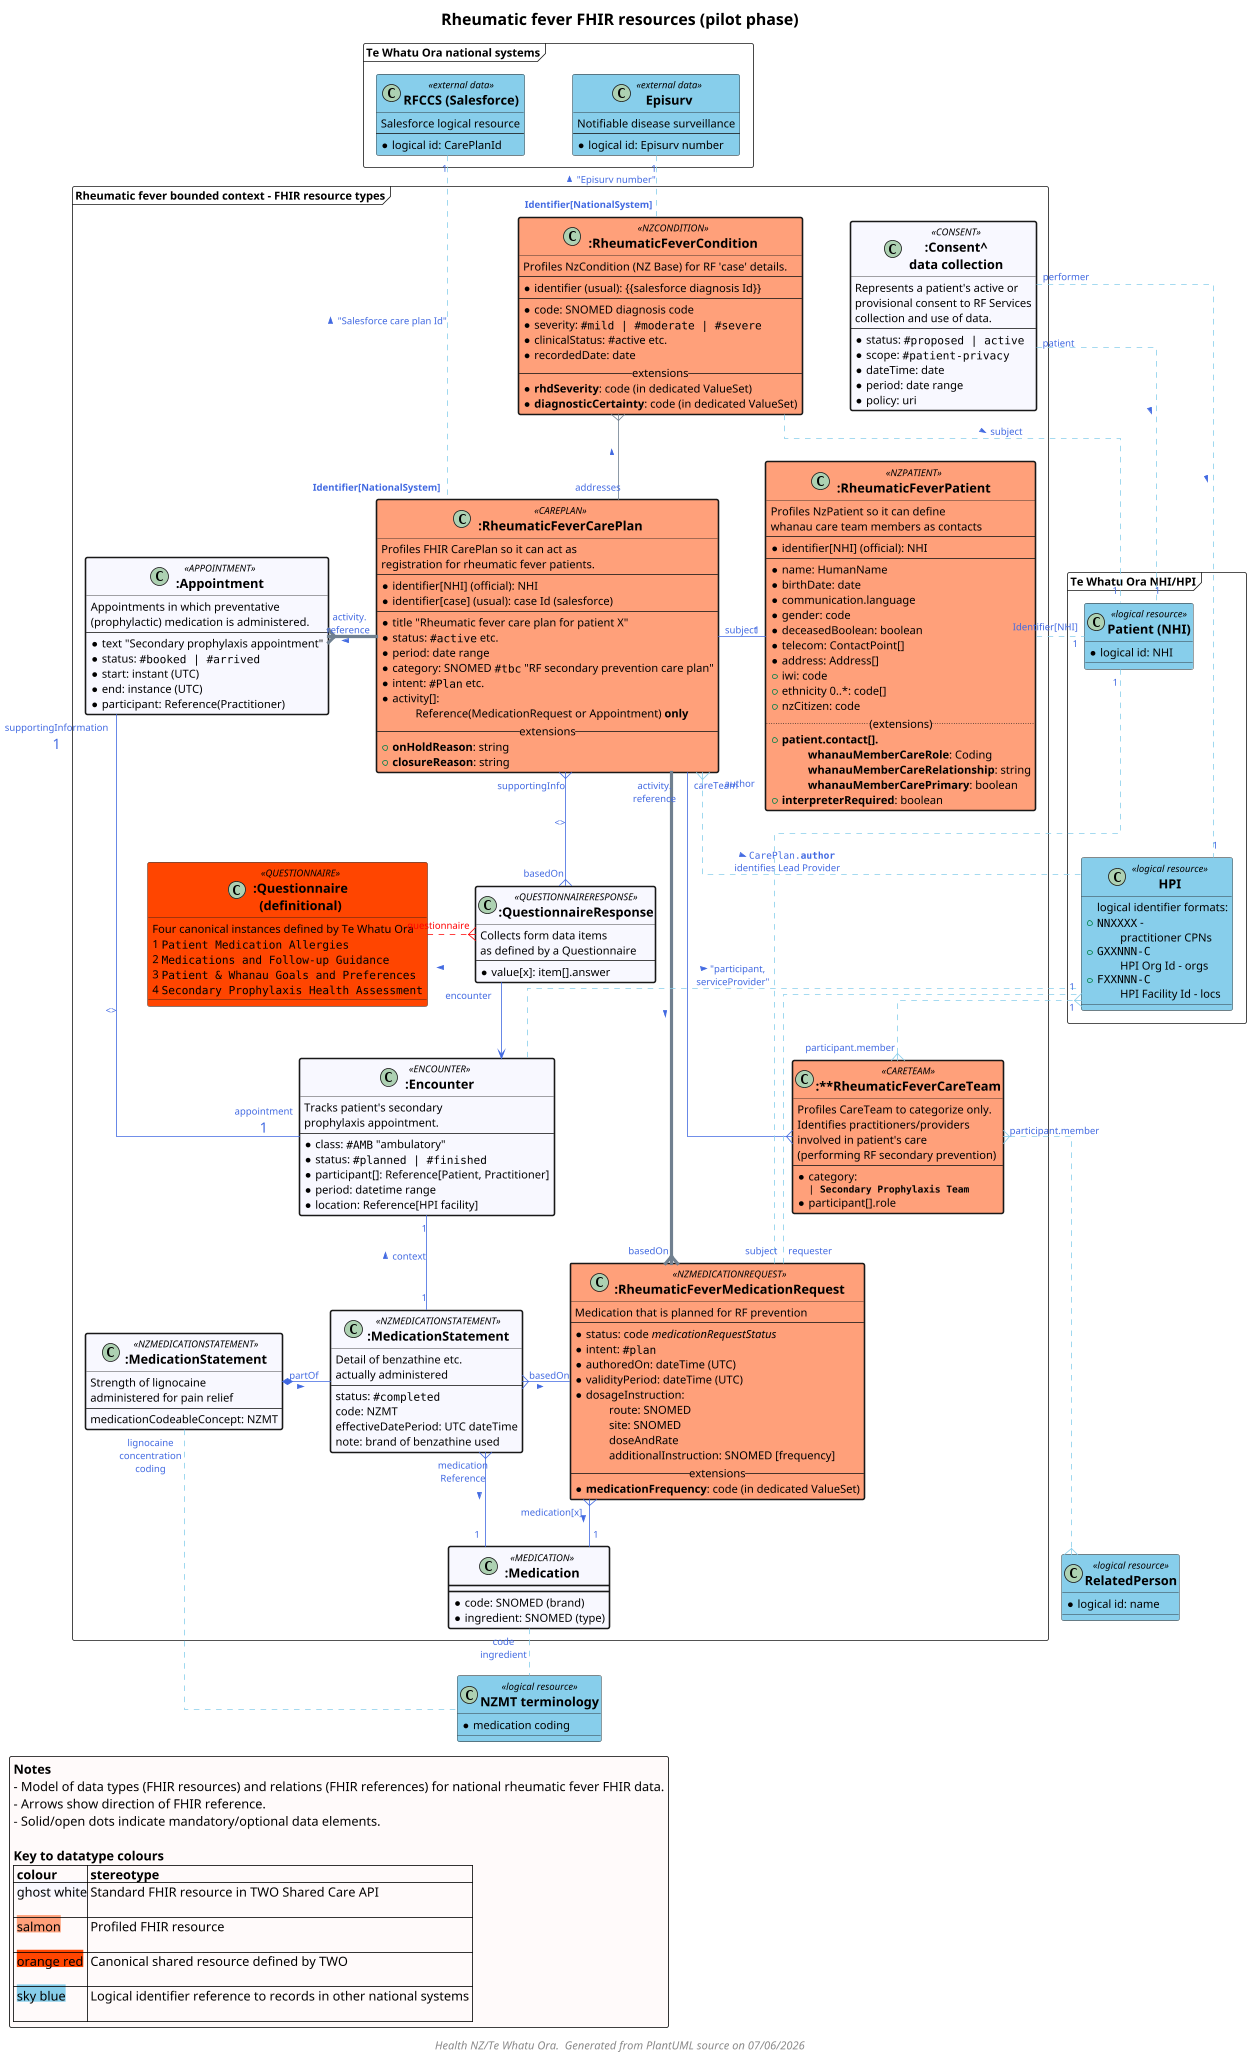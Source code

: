 @startuml FHIR-resource-model-rheumaticfever-pilot

top to bottom direction
scale 400 width

skinparam ActivityDiamondBackgroundColor #RoyalBlue
skinparam ArrowColor #RoyalBlue   
skinparam ArrowFontColor #RoyalBlue   
skinparam ArrowFontSize 12
skinparam ArrowMessageAlignment right
skinparam BoxPadding 10
skinparam ClassFontSize 16
skinparam ClassFontStyle bold
skinparam dpi 300
skinparam FooterFontSize 14
skinparam FooterFontStyle italic
skinparam LegendBackgroundColor #Snow
skinparam LegendFontName Helvetica
skinparam LegendFontSize 16
skinparam linetype ortho
skinparam nodesep 60
skinparam NoteBackgroundColor #LightYellow
skinparam NoteFontSize 15
skinparam NoteTextAlignment left
skinparam ranksep 60
skinparam roundcorner 5
skinparam TitleFontSize 20

title "Rheumatic fever FHIR resources (pilot phase)"

frame "Rheumatic fever bounded context - FHIR resource types" as HNZMain {

  ' class "AllergyIntolerance" as Allergy #LightSalmon ##[bold] {
  '   Represents a patient allergy or
  '   intolerance relating to R/F
  '   penicillin medications.
  '   ----
  '   +code: SNOMED
  '   +category: SNOMED
  '   +reference: subject (patient)
  '   +reference: asserter (source)
  '   +complex[]: reaction
  '
  ' }
  
  class ":Appointment" as APPT <<APPOINTMENT>> #GhostWhite ##[bold] {
    Appointments in which preventative 
    (prophylactic) medication is administered.
    ----
    * text "Secondary prophylaxis appointment"
    * status: ""#booked | #arrived""
    * start: instant (UTC)
    * end: instance (UTC)
    * participant: Reference(Practitioner)
  }


  class ":RheumaticFeverCarePlan" as CP <<CAREPLAN>> #LightSalmon ##[bold] {
    Profiles FHIR CarePlan so it can act as 
    registration for rheumatic fever patients. 
    ---
    *identifier[NHI] (official): NHI
    *identifier[case] (usual): case Id (salesforce)
    ---
    * title "Rheumatic fever care plan for patient X"
    * status: ""#active"" etc.
    * period: date range
    * category: SNOMED ""#tbc"" "RF secondary prevention care plan"
    * intent: ""#Plan"" etc.
    * activity[]: 
      \tReference(MedicationRequest or Appointment) **only**
    -- extensions --
      + **onHoldReason**: string
      + **closureReason**: string
  }

  class ":RheumaticFeverPatient" as RfPatient <<NZPATIENT>> #LightSalmon ##[bold] {
    Profiles NzPatient so it can define
    whanau care team members as contacts 
    ---
    *identifier[NHI] (official): NHI
    ---
    *name: HumanName
    *birthDate: date
    *communication.language
    *gender: code
    *deceasedBoolean: boolean
    *telecom: ContactPoint[]
    *address: Address[]
    +iwi: code
    +ethnicity 0..*: code[]
    +nzCitizen: code
    .. (extensions)..
    +**patient.contact[].**
      \t **whanauMemberCareRole**: Coding
      \t **whanauMemberCareRelationship**: string
      \t **whanauMemberCarePrimary**: boolean
    +**interpreterRequired**: boolean
  }

  class ":**RheumaticFeverCareTeam" as CareTeam <<CARETEAM>> #LightSalmon ##[bold] {
    Profiles CareTeam to categorize only.
    Identifies practitioners/providers
    involved in patient's care 
      (performing RF secondary prevention)
    ---
    * category: 
      <size:12>""| **Secondary Prophylaxis Team**""
    * participant[].role
  }

  class ":Consent^\ndata collection" as Consent <<CONSENT>> #GhostWhite ##[bold] {
      Represents a patient's active or
      provisional consent to RF Services 
      collection and use of data.
      ----
      * status: ""#proposed | active"" 
      * scope: ""#patient-privacy""
      * dateTime: date
      * period: date range
      * policy: uri
  }


  class ":RheumaticFeverCondition" as Condition <<NZCONDITION>> #LightSalmon ##[bold] {
    Profiles NzCondition (NZ Base) for RF 'case' details.
    ---
    * identifier (usual): {{salesforce diagnosis Id}}
    ---
     * code: SNOMED diagnosis code
     * severity: ""#mild | #moderate | #severe""
     * clinicalStatus: #active etc.
     * recordedDate: date
    -- extensions --
      * **rhdSeverity**: code (in dedicated ValueSet)
      * **diagnosticCertainty**: code (in dedicated ValueSet)
  }

  class ":Medication" as MED <<MEDICATION>> #GhostWhite ##[bold] {
    * code: SNOMED (brand)
    * ingredient: SNOMED (type)
  }

  class ":RheumaticFeverMedicationRequest" as MEDREQ <<NZMEDICATIONREQUEST>> #LightSalmon ##[bold] {
    Medication that is planned for RF prevention
    ---
    *status: code //medicationRequestStatus//
    *intent: ""#plan""
    *authoredOn: dateTime (UTC)
    *validityPeriod: dateTime (UTC)
    * dosageInstruction:
      \troute: SNOMED
      \tsite: SNOMED
      \tdoseAndRate
      \tadditionalInstruction: SNOMED [frequency]
    -- extensions --
      * **medicationFrequency**: code (in dedicated ValueSet)
  }

  
  class ":MedicationStatement" as MEDSTMT <<NZMEDICATIONSTATEMENT>> #GhostWhite  ##[bold] {
    Detail of benzathine etc.
    actually administered
    --
    status: ""#completed""
    code: NZMT
    effectiveDatePeriod: UTC dateTime  
    note: brand of benzathine used
  }

  class ":MedicationStatement" as CONTMEDSTMT <<NZMEDICATIONSTATEMENT>> #GhostWhite  ##[bold] {
    Strength of lignocaine 
    administered for pain relief
    --
    medicationCodeableConcept: NZMT
  }


  class ":Questionnaire\n(definitional)" as Questionnaire <<QUESTIONNAIRE>> #OrangeRed {
    Four canonical instances defined by Te Whatu Ora
    1 ""Patient Medication Allergies""
    2 ""Medications and Follow-up Guidance""
    3 ""Patient & Whanau Goals and Preferences""
    4 ""Secondary Prophylaxis Health Assessment""
  }

  class ":QuestionnaireResponse" as QR <<QUESTIONNAIRERESPONSE>> #GhostWhite ##[bold] {
    Collects form data items
    as defined by a Questionnaire
    ----
    * value[x]: item[].answer
  }

  ' class ":DiagnosticReport" as DIAG #GhostWhite ##[bold] {
  '   * status: ..
  '   * code: SNOMED..
  '   ...
  '   Any diagnosis 
  '    detail as required
  '   ...
  '   +category
  ' }

  ' note as DiagNote #Yellow
  '   DiagnosticReport may be 
  '   used in future to capture
  '   diagnosis detail.
  ' end note
  ' DiagNote .l. Condition

  class ":Encounter" as Encounter <<ENCOUNTER>> #GhostWhite ##[bold] {
    Tracks patient's secondary 
    prophylaxis appointment.
    ---
    * class: ""#AMB"" "ambulatory"
    * status: ""#planned | #finished""
    * participant[]: Reference[Patient, Practitioner]
    * period: datetime range
    * location: Reference[HPI facility]
  }
}

frame "Te Whatu Ora national systems" as National {

  class "RFCCS (Salesforce)" as RFCCS <<external data>> #SkyBlue {
    Salesforce logical resource
    ---
    * logical id: CarePlanId
  }

  class "Episurv" as EPISURV <<external data>> #SkyBlue {
    Notifiable disease surveillance
    ---
    * logical id: Episurv number
  }

}

frame "Te Whatu Ora NHI/HPI" as NationalIdentifier {

  class "Patient (NHI)" as Patient <<logical resource>> #SkyBlue {
    * logical id: NHI
  }

  class "HPI" as HPI <<logical resource>> #SkyBlue {
    logical identifier formats:
    + ""NNXXXX"" - 
      \tpractitioner CPNs
    + ""GXXNNN-C""
      \tHPI Org Id - orgs
    + ""FXXNNN-C""
      \tHPI Facility Id - locs
  }

  Patient -[hidden]d- HPI

}

' ********
' * Entities outside any frame are in other bounded contexts

class "RelatedPerson" as Related <<logical resource>> #SkyBlue {
  * logical id: name
}



class "NZMT terminology" as NZMT <<logical resource>> #SkyBlue {
  * medication coding
}

' ********
' plantuml positioning

' ********
' * resource linkages

APPT "supportingInformation\n<size:18>1" -- "appointment\n<size:18>1" Encounter: <>

'Condition "1" - "1" DIAG: > "stage.\nassessment"

CP "addresses" -[#SlateGray]u-{ Condition : >
CP "supportingInfo" }--{ "basedOn" QR: <>
CP "subject" - "1" RfPatient
CP "activity.\nreference" -[#SlateGray,thickness=4]d---{ "basedOn" MEDREQ: >
CP "<color:RoyalBlue>**Identifier[NationalSystem]**" .[#SkyBlue]u. "1" RFCCS : > "<color:RoyalBlue>Salesforce care plan Id"
CP "careTeam" ---{ CareTeam
CP " activity.\nreference" -[#SlateGray,thickness=4]l-{ APPT: >
CP "author" }.[#SkyBlue,dashed]. HPI : > ""CarePlan.**author**"" \nidentifies Lead Provider

CareTeam "participant.member" }.[#SkyBlue,norank].{ HPI
CareTeam "participant.member" }.[#SkyBlue]..{ Related

Condition .[#SkyBlue]. "1" Patient : > subject
Condition "<color:RoyalBlue>**Identifier[NationalSystem]**" .[#SkyBlue]u. "1" EPISURV : > "<color:RoyalBlue>Episurv number"

Consent "patient" .[#SkyBlue]. "1" Patient : >
Consent "performer" .[#SkyBlue,norank]. "1" HPI : >

'DIAG "basedOn" }-- CP

Encounter .[#SkyBlue,norank]. "1" HPI: > "participant,\nserviceProvider" 

MEDREQ "medication[x]" }-d- "1" MED : >
MEDREQ "requester" .[#SkyBlue,norank]. "1" HPI
MEDREQ "subject" .[#SkyBlue,norank]. "1" Patient


MEDSTMT -l-* "partOf" CONTMEDSTMT: <
MEDSTMT "1" -l- "1" Encounter: > context
MEDSTMT "basedOn" }- MEDREQ : >
MEDSTMT "medication\nReference" }--"1" MED: > 

MED "code\ningredient" .[#SkyBlue]d- NZMT
CONTMEDSTMT "lignocaine\nconcentration\ncoding".[#SkyBlue,norank]d- NZMT

RfPatient "Identifier[NHI]" .[#SkyBlue]r. "1" Patient

QR "encounter" --> Encounter
QR "<color:Red>questionnaire" }.[#Red]l.. Questionnaire: > \n\n\n\n

legend left
  **Notes**
  - Model of data types (FHIR resources) and relations (FHIR references) for national rheumatic fever FHIR data.
  - Arrows show direction of FHIR reference.
  - Solid/open dots indicate mandatory/optional data elements.

  **Key to datatype colours**
  |= colour |= stereotype |
  | <back:#GhostWhite>ghost white\n | Standard FHIR resource in TWO Shared Care API |
  | <back:#LightSalmon>salmon\n | Profiled FHIR resource |
  | <back:#OrangeRed>orange red\n | Canonical shared resource defined by TWO |
  | <back:#SkyBlue>sky blue\n| Logical identifier reference to records in other national systems |
endlegend

footer "Health NZ/Te Whatu Ora.  Generated from PlantUML source on %date('dd/MM/yyyy')"

@enduml